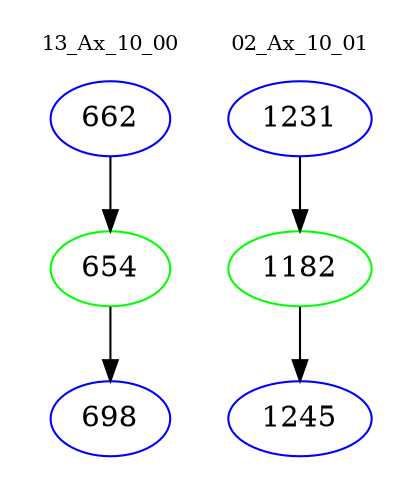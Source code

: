 digraph{
subgraph cluster_0 {
color = white
label = "13_Ax_10_00";
fontsize=10;
T0_662 [label="662", color="blue"]
T0_662 -> T0_654 [color="black"]
T0_654 [label="654", color="green"]
T0_654 -> T0_698 [color="black"]
T0_698 [label="698", color="blue"]
}
subgraph cluster_1 {
color = white
label = "02_Ax_10_01";
fontsize=10;
T1_1231 [label="1231", color="blue"]
T1_1231 -> T1_1182 [color="black"]
T1_1182 [label="1182", color="green"]
T1_1182 -> T1_1245 [color="black"]
T1_1245 [label="1245", color="blue"]
}
}
